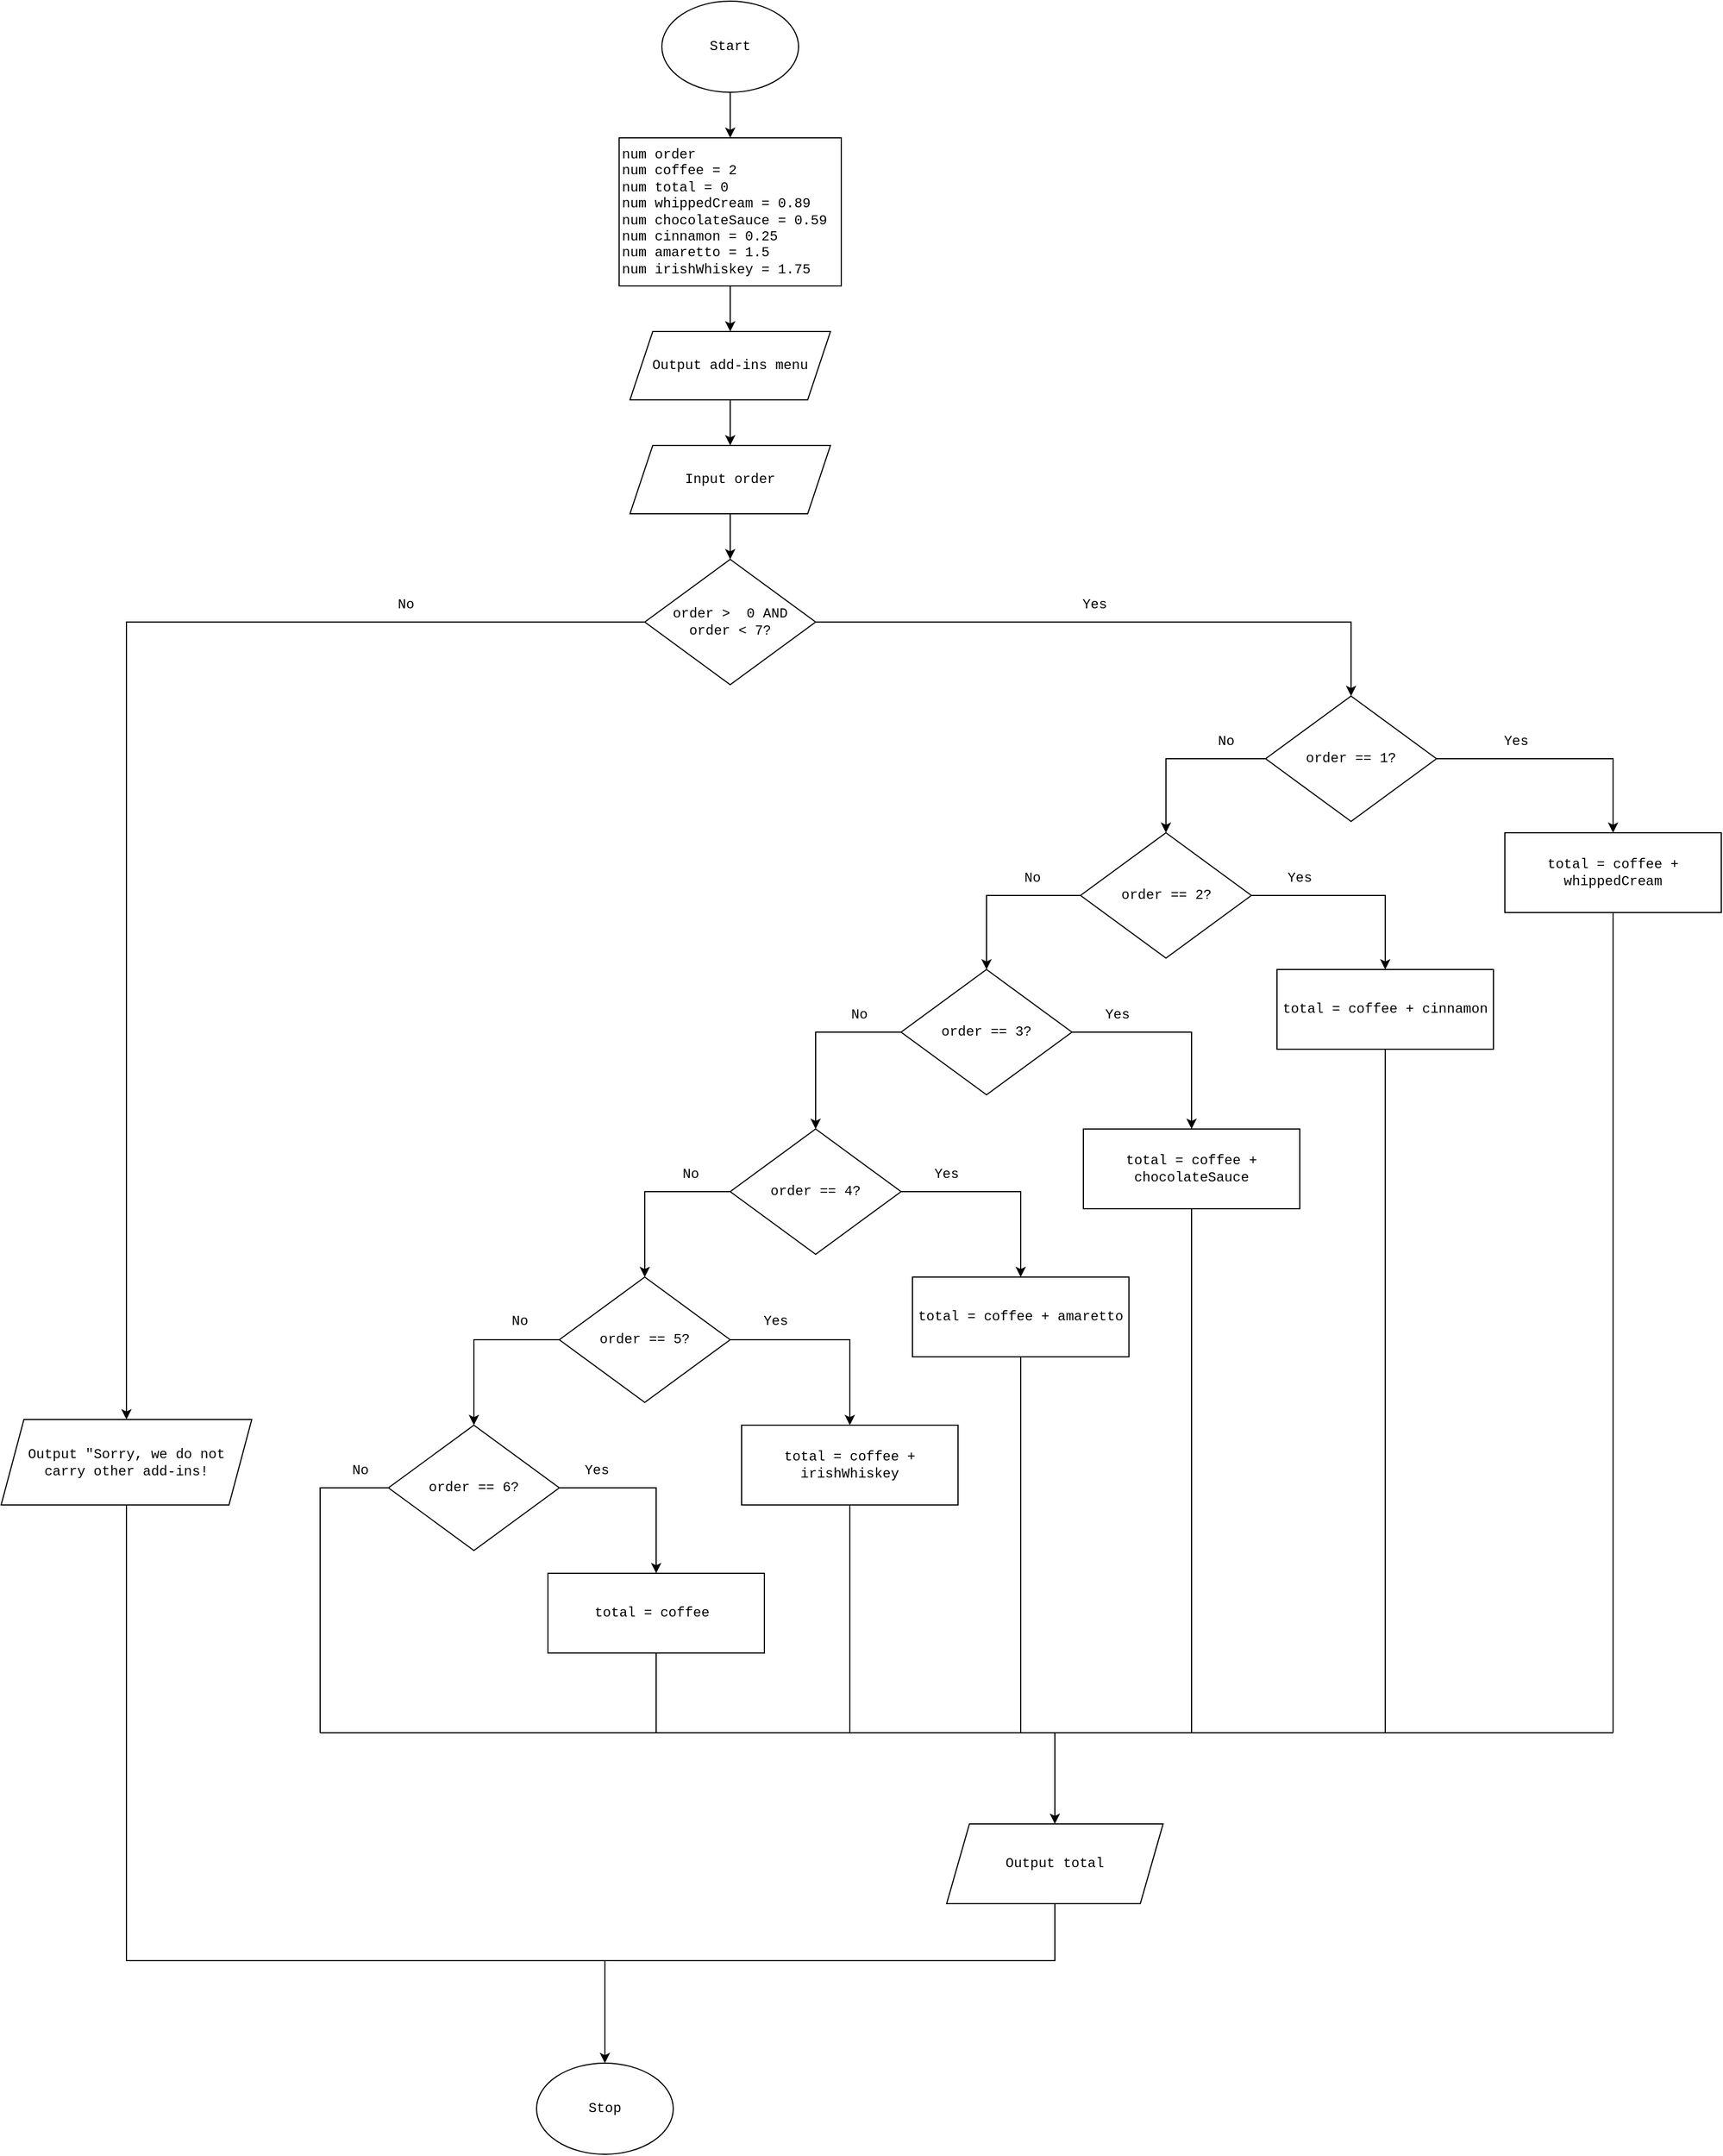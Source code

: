 <mxfile version="14.1.1" type="device"><diagram id="oVpjSJJdq0VwV8KnyjdG" name="Page-1"><mxGraphModel dx="2048" dy="588" grid="1" gridSize="10" guides="1" tooltips="1" connect="1" arrows="1" fold="1" page="1" pageScale="1" pageWidth="827" pageHeight="1169" math="0" shadow="0"><root><mxCell id="0"/><mxCell id="1" parent="0"/><mxCell id="04kOMWCYp3HClg2IUmdf-3" value="" style="edgeStyle=orthogonalEdgeStyle;rounded=0;orthogonalLoop=1;jettySize=auto;html=1;fontFamily=Courier New;" edge="1" parent="1" source="04kOMWCYp3HClg2IUmdf-1" target="04kOMWCYp3HClg2IUmdf-2"><mxGeometry relative="1" as="geometry"/></mxCell><mxCell id="04kOMWCYp3HClg2IUmdf-1" value="&lt;font&gt;Start&lt;/font&gt;" style="ellipse;whiteSpace=wrap;html=1;fontFamily=Courier New;" vertex="1" parent="1"><mxGeometry x="360" width="120" height="80" as="geometry"/></mxCell><mxCell id="04kOMWCYp3HClg2IUmdf-5" value="" style="edgeStyle=orthogonalEdgeStyle;rounded=0;orthogonalLoop=1;jettySize=auto;html=1;fontFamily=Courier New;" edge="1" parent="1" source="04kOMWCYp3HClg2IUmdf-2"><mxGeometry relative="1" as="geometry"><mxPoint x="420" y="290" as="targetPoint"/></mxGeometry></mxCell><mxCell id="04kOMWCYp3HClg2IUmdf-2" value="&lt;font&gt;num order&lt;br&gt;num coffee = 2&lt;br&gt;num total = 0&lt;br&gt;num whippedCream = 0.89&lt;br&gt;num chocolateSauce = 0.59&lt;br&gt;num cinnamon = 0.25&lt;br&gt;num amaretto = 1.5&lt;br&gt;num irishWhiskey = 1.75&lt;/font&gt;" style="whiteSpace=wrap;html=1;fontFamily=Courier New;align=left;" vertex="1" parent="1"><mxGeometry x="322.5" y="120" width="195" height="130" as="geometry"/></mxCell><mxCell id="04kOMWCYp3HClg2IUmdf-8" value="" style="edgeStyle=orthogonalEdgeStyle;rounded=0;orthogonalLoop=1;jettySize=auto;html=1;fontFamily=Courier New;" edge="1" parent="1" source="04kOMWCYp3HClg2IUmdf-6" target="04kOMWCYp3HClg2IUmdf-7"><mxGeometry relative="1" as="geometry"/></mxCell><mxCell id="04kOMWCYp3HClg2IUmdf-6" value="Output add-ins menu" style="shape=parallelogram;perimeter=parallelogramPerimeter;whiteSpace=wrap;html=1;fixedSize=1;fontFamily=Courier New;" vertex="1" parent="1"><mxGeometry x="332" y="290" width="176" height="60" as="geometry"/></mxCell><mxCell id="04kOMWCYp3HClg2IUmdf-10" value="" style="edgeStyle=orthogonalEdgeStyle;rounded=0;orthogonalLoop=1;jettySize=auto;html=1;fontFamily=Courier New;" edge="1" parent="1" source="04kOMWCYp3HClg2IUmdf-7" target="04kOMWCYp3HClg2IUmdf-9"><mxGeometry relative="1" as="geometry"/></mxCell><mxCell id="04kOMWCYp3HClg2IUmdf-7" value="Input order" style="shape=parallelogram;perimeter=parallelogramPerimeter;whiteSpace=wrap;html=1;fixedSize=1;fontFamily=Courier New;" vertex="1" parent="1"><mxGeometry x="332" y="390" width="176" height="60" as="geometry"/></mxCell><mxCell id="04kOMWCYp3HClg2IUmdf-14" value="" style="edgeStyle=orthogonalEdgeStyle;rounded=0;orthogonalLoop=1;jettySize=auto;html=1;fontFamily=Courier New;" edge="1" parent="1" source="04kOMWCYp3HClg2IUmdf-9" target="04kOMWCYp3HClg2IUmdf-13"><mxGeometry relative="1" as="geometry"/></mxCell><mxCell id="04kOMWCYp3HClg2IUmdf-52" value="" style="edgeStyle=orthogonalEdgeStyle;rounded=0;orthogonalLoop=1;jettySize=auto;html=1;fontFamily=Courier New;" edge="1" parent="1" source="04kOMWCYp3HClg2IUmdf-9" target="04kOMWCYp3HClg2IUmdf-51"><mxGeometry relative="1" as="geometry"/></mxCell><mxCell id="04kOMWCYp3HClg2IUmdf-9" value="order &amp;gt;&amp;nbsp; 0 AND&lt;br&gt;order &amp;lt; 7?" style="rhombus;whiteSpace=wrap;html=1;fontFamily=Courier New;" vertex="1" parent="1"><mxGeometry x="345" y="490" width="150" height="110" as="geometry"/></mxCell><mxCell id="04kOMWCYp3HClg2IUmdf-16" value="" style="edgeStyle=orthogonalEdgeStyle;rounded=0;orthogonalLoop=1;jettySize=auto;html=1;fontFamily=Courier New;" edge="1" parent="1" source="04kOMWCYp3HClg2IUmdf-13" target="04kOMWCYp3HClg2IUmdf-15"><mxGeometry relative="1" as="geometry"/></mxCell><mxCell id="04kOMWCYp3HClg2IUmdf-29" value="" style="edgeStyle=orthogonalEdgeStyle;rounded=0;orthogonalLoop=1;jettySize=auto;html=1;fontFamily=Courier New;" edge="1" parent="1" source="04kOMWCYp3HClg2IUmdf-13" target="04kOMWCYp3HClg2IUmdf-28"><mxGeometry relative="1" as="geometry"/></mxCell><mxCell id="04kOMWCYp3HClg2IUmdf-13" value="order == 1?" style="rhombus;whiteSpace=wrap;html=1;fontFamily=Courier New;" vertex="1" parent="1"><mxGeometry x="890" y="610" width="150" height="110" as="geometry"/></mxCell><mxCell id="04kOMWCYp3HClg2IUmdf-18" value="" style="edgeStyle=orthogonalEdgeStyle;rounded=0;orthogonalLoop=1;jettySize=auto;html=1;fontFamily=Courier New;" edge="1" parent="1" source="04kOMWCYp3HClg2IUmdf-15" target="04kOMWCYp3HClg2IUmdf-17"><mxGeometry relative="1" as="geometry"/></mxCell><mxCell id="04kOMWCYp3HClg2IUmdf-32" value="" style="edgeStyle=orthogonalEdgeStyle;rounded=0;orthogonalLoop=1;jettySize=auto;html=1;fontFamily=Courier New;" edge="1" parent="1" source="04kOMWCYp3HClg2IUmdf-15" target="04kOMWCYp3HClg2IUmdf-31"><mxGeometry relative="1" as="geometry"/></mxCell><mxCell id="04kOMWCYp3HClg2IUmdf-15" value="order == 2?" style="rhombus;whiteSpace=wrap;html=1;fontFamily=Courier New;" vertex="1" parent="1"><mxGeometry x="727.5" y="730" width="150" height="110" as="geometry"/></mxCell><mxCell id="04kOMWCYp3HClg2IUmdf-20" value="" style="edgeStyle=orthogonalEdgeStyle;rounded=0;orthogonalLoop=1;jettySize=auto;html=1;fontFamily=Courier New;" edge="1" parent="1" source="04kOMWCYp3HClg2IUmdf-17" target="04kOMWCYp3HClg2IUmdf-19"><mxGeometry relative="1" as="geometry"><Array as="points"><mxPoint x="495" y="905"/></Array></mxGeometry></mxCell><mxCell id="04kOMWCYp3HClg2IUmdf-35" value="" style="edgeStyle=orthogonalEdgeStyle;rounded=0;orthogonalLoop=1;jettySize=auto;html=1;fontFamily=Courier New;" edge="1" parent="1" source="04kOMWCYp3HClg2IUmdf-17" target="04kOMWCYp3HClg2IUmdf-33"><mxGeometry relative="1" as="geometry"/></mxCell><mxCell id="04kOMWCYp3HClg2IUmdf-17" value="order == 3?" style="rhombus;whiteSpace=wrap;html=1;fontFamily=Courier New;" vertex="1" parent="1"><mxGeometry x="570" y="850" width="150" height="110" as="geometry"/></mxCell><mxCell id="04kOMWCYp3HClg2IUmdf-26" value="" style="edgeStyle=orthogonalEdgeStyle;rounded=0;orthogonalLoop=1;jettySize=auto;html=1;fontFamily=Courier New;" edge="1" parent="1" source="04kOMWCYp3HClg2IUmdf-19" target="04kOMWCYp3HClg2IUmdf-23"><mxGeometry relative="1" as="geometry"><Array as="points"><mxPoint x="345" y="1045"/></Array></mxGeometry></mxCell><mxCell id="04kOMWCYp3HClg2IUmdf-37" value="" style="edgeStyle=orthogonalEdgeStyle;rounded=0;orthogonalLoop=1;jettySize=auto;html=1;fontFamily=Courier New;" edge="1" parent="1" source="04kOMWCYp3HClg2IUmdf-19" target="04kOMWCYp3HClg2IUmdf-36"><mxGeometry relative="1" as="geometry"/></mxCell><mxCell id="04kOMWCYp3HClg2IUmdf-19" value="order == 4?" style="rhombus;whiteSpace=wrap;html=1;fontFamily=Courier New;" vertex="1" parent="1"><mxGeometry x="420" y="990" width="150" height="110" as="geometry"/></mxCell><mxCell id="04kOMWCYp3HClg2IUmdf-39" value="" style="edgeStyle=orthogonalEdgeStyle;rounded=0;orthogonalLoop=1;jettySize=auto;html=1;fontFamily=Courier New;" edge="1" parent="1" source="04kOMWCYp3HClg2IUmdf-23" target="04kOMWCYp3HClg2IUmdf-38"><mxGeometry relative="1" as="geometry"/></mxCell><mxCell id="04kOMWCYp3HClg2IUmdf-41" value="" style="edgeStyle=orthogonalEdgeStyle;rounded=0;orthogonalLoop=1;jettySize=auto;html=1;fontFamily=Courier New;" edge="1" parent="1" source="04kOMWCYp3HClg2IUmdf-23" target="04kOMWCYp3HClg2IUmdf-40"><mxGeometry relative="1" as="geometry"><Array as="points"><mxPoint x="195" y="1175"/></Array></mxGeometry></mxCell><mxCell id="04kOMWCYp3HClg2IUmdf-23" value="order == 5?" style="rhombus;whiteSpace=wrap;html=1;fontFamily=Courier New;" vertex="1" parent="1"><mxGeometry x="270" y="1120" width="150" height="110" as="geometry"/></mxCell><mxCell id="04kOMWCYp3HClg2IUmdf-28" value="total = coffee + whippedCream" style="whiteSpace=wrap;html=1;fontFamily=Courier New;" vertex="1" parent="1"><mxGeometry x="1100" y="730" width="190" height="70" as="geometry"/></mxCell><mxCell id="04kOMWCYp3HClg2IUmdf-31" value="total = coffee + cinnamon" style="whiteSpace=wrap;html=1;fontFamily=Courier New;" vertex="1" parent="1"><mxGeometry x="900" y="850" width="190" height="70" as="geometry"/></mxCell><mxCell id="04kOMWCYp3HClg2IUmdf-33" value="total = coffee + chocolateSauce" style="whiteSpace=wrap;html=1;fontFamily=Courier New;" vertex="1" parent="1"><mxGeometry x="730" y="990" width="190" height="70" as="geometry"/></mxCell><mxCell id="04kOMWCYp3HClg2IUmdf-36" value="total = coffee + amaretto" style="whiteSpace=wrap;html=1;fontFamily=Courier New;" vertex="1" parent="1"><mxGeometry x="580" y="1120" width="190" height="70" as="geometry"/></mxCell><mxCell id="04kOMWCYp3HClg2IUmdf-38" value="total = coffee + irishWhiskey" style="whiteSpace=wrap;html=1;fontFamily=Courier New;" vertex="1" parent="1"><mxGeometry x="430" y="1250" width="190" height="70" as="geometry"/></mxCell><mxCell id="04kOMWCYp3HClg2IUmdf-62" value="" style="edgeStyle=orthogonalEdgeStyle;rounded=0;orthogonalLoop=1;jettySize=auto;html=1;fontFamily=Courier New;" edge="1" parent="1" source="04kOMWCYp3HClg2IUmdf-40" target="04kOMWCYp3HClg2IUmdf-61"><mxGeometry relative="1" as="geometry"><Array as="points"><mxPoint x="195" y="1305"/><mxPoint x="355" y="1305"/></Array></mxGeometry></mxCell><mxCell id="04kOMWCYp3HClg2IUmdf-40" value="order == 6?" style="rhombus;whiteSpace=wrap;html=1;fontFamily=Courier New;" vertex="1" parent="1"><mxGeometry x="120" y="1250" width="150" height="110" as="geometry"/></mxCell><mxCell id="04kOMWCYp3HClg2IUmdf-45" value="" style="endArrow=none;html=1;entryX=0.5;entryY=1;entryDx=0;entryDy=0;fontFamily=Courier New;" edge="1" parent="1" target="04kOMWCYp3HClg2IUmdf-38"><mxGeometry width="50" height="50" relative="1" as="geometry"><mxPoint x="525" y="1520" as="sourcePoint"/><mxPoint x="500" y="1380" as="targetPoint"/></mxGeometry></mxCell><mxCell id="04kOMWCYp3HClg2IUmdf-46" value="" style="endArrow=none;html=1;entryX=0.5;entryY=1;entryDx=0;entryDy=0;fontFamily=Courier New;" edge="1" parent="1" target="04kOMWCYp3HClg2IUmdf-36"><mxGeometry width="50" height="50" relative="1" as="geometry"><mxPoint x="675" y="1520" as="sourcePoint"/><mxPoint x="720" y="1270" as="targetPoint"/></mxGeometry></mxCell><mxCell id="04kOMWCYp3HClg2IUmdf-47" value="" style="endArrow=none;html=1;entryX=0.5;entryY=1;entryDx=0;entryDy=0;fontFamily=Courier New;" edge="1" parent="1" target="04kOMWCYp3HClg2IUmdf-33"><mxGeometry width="50" height="50" relative="1" as="geometry"><mxPoint x="825" y="1520" as="sourcePoint"/><mxPoint x="825" y="1080" as="targetPoint"/></mxGeometry></mxCell><mxCell id="04kOMWCYp3HClg2IUmdf-48" value="" style="endArrow=none;html=1;entryX=0.5;entryY=1;entryDx=0;entryDy=0;fontFamily=Courier New;" edge="1" parent="1" target="04kOMWCYp3HClg2IUmdf-31"><mxGeometry width="50" height="50" relative="1" as="geometry"><mxPoint x="995" y="1520" as="sourcePoint"/><mxPoint x="1200" y="990" as="targetPoint"/></mxGeometry></mxCell><mxCell id="04kOMWCYp3HClg2IUmdf-49" value="" style="endArrow=none;html=1;entryX=0.5;entryY=1;entryDx=0;entryDy=0;fontFamily=Courier New;" edge="1" parent="1" target="04kOMWCYp3HClg2IUmdf-28"><mxGeometry width="50" height="50" relative="1" as="geometry"><mxPoint x="1195" y="1520" as="sourcePoint"/><mxPoint x="1330" y="980" as="targetPoint"/></mxGeometry></mxCell><mxCell id="04kOMWCYp3HClg2IUmdf-50" value="" style="endArrow=none;html=1;rounded=0;sketch=0;fontFamily=Courier New;" edge="1" parent="1"><mxGeometry width="50" height="50" relative="1" as="geometry"><mxPoint x="1195" y="1520" as="sourcePoint"/><mxPoint x="60" y="1520" as="targetPoint"/></mxGeometry></mxCell><mxCell id="04kOMWCYp3HClg2IUmdf-51" value="Output &quot;Sorry, we do not &lt;br&gt;carry other add-ins!" style="shape=parallelogram;perimeter=parallelogramPerimeter;whiteSpace=wrap;html=1;fixedSize=1;fontFamily=Courier New;" vertex="1" parent="1"><mxGeometry x="-220" y="1245" width="220" height="75" as="geometry"/></mxCell><mxCell id="04kOMWCYp3HClg2IUmdf-54" value="" style="endArrow=classic;html=1;fontFamily=Courier New;" edge="1" parent="1"><mxGeometry width="50" height="50" relative="1" as="geometry"><mxPoint x="705" y="1520" as="sourcePoint"/><mxPoint x="705" y="1600" as="targetPoint"/></mxGeometry></mxCell><mxCell id="04kOMWCYp3HClg2IUmdf-55" value="Output total" style="shape=parallelogram;perimeter=parallelogramPerimeter;whiteSpace=wrap;html=1;fixedSize=1;fontFamily=Courier New;" vertex="1" parent="1"><mxGeometry x="610" y="1600" width="190" height="70" as="geometry"/></mxCell><mxCell id="04kOMWCYp3HClg2IUmdf-56" value="" style="endArrow=none;html=1;entryX=0.5;entryY=1;entryDx=0;entryDy=0;exitX=0.5;exitY=1;exitDx=0;exitDy=0;rounded=0;fontFamily=Courier New;" edge="1" parent="1" source="04kOMWCYp3HClg2IUmdf-55" target="04kOMWCYp3HClg2IUmdf-51"><mxGeometry width="50" height="50" relative="1" as="geometry"><mxPoint x="-570" y="1520" as="sourcePoint"/><mxPoint x="-520" y="1470" as="targetPoint"/><Array as="points"><mxPoint x="705" y="1720"/><mxPoint x="345" y="1720"/><mxPoint x="-110" y="1720"/></Array></mxGeometry></mxCell><mxCell id="04kOMWCYp3HClg2IUmdf-61" value="total = coffee&amp;nbsp;" style="whiteSpace=wrap;html=1;fontFamily=Courier New;" vertex="1" parent="1"><mxGeometry x="260" y="1380" width="190" height="70" as="geometry"/></mxCell><mxCell id="04kOMWCYp3HClg2IUmdf-63" value="" style="endArrow=none;html=1;entryX=0.5;entryY=1;entryDx=0;entryDy=0;fontFamily=Courier New;" edge="1" parent="1" target="04kOMWCYp3HClg2IUmdf-61"><mxGeometry width="50" height="50" relative="1" as="geometry"><mxPoint x="355" y="1520" as="sourcePoint"/><mxPoint x="200" y="1600" as="targetPoint"/></mxGeometry></mxCell><mxCell id="04kOMWCYp3HClg2IUmdf-65" value="" style="endArrow=classic;html=1;fontFamily=Courier New;" edge="1" parent="1"><mxGeometry width="50" height="50" relative="1" as="geometry"><mxPoint x="310" y="1720" as="sourcePoint"/><mxPoint x="310" y="1810" as="targetPoint"/></mxGeometry></mxCell><mxCell id="04kOMWCYp3HClg2IUmdf-66" value="Stop" style="ellipse;whiteSpace=wrap;html=1;fontFamily=Courier New;" vertex="1" parent="1"><mxGeometry x="250" y="1810" width="120" height="80" as="geometry"/></mxCell><mxCell id="04kOMWCYp3HClg2IUmdf-67" value="Yes" style="text;html=1;strokeColor=none;fillColor=none;align=center;verticalAlign=middle;whiteSpace=wrap;rounded=0;fontFamily=Courier New;" vertex="1" parent="1"><mxGeometry x="720" y="520" width="40" height="20" as="geometry"/></mxCell><mxCell id="04kOMWCYp3HClg2IUmdf-68" value="Yes" style="text;html=1;strokeColor=none;fillColor=none;align=center;verticalAlign=middle;whiteSpace=wrap;rounded=0;fontFamily=Courier New;" vertex="1" parent="1"><mxGeometry x="740" y="880" width="40" height="20" as="geometry"/></mxCell><mxCell id="04kOMWCYp3HClg2IUmdf-69" value="Yes" style="text;html=1;strokeColor=none;fillColor=none;align=center;verticalAlign=middle;whiteSpace=wrap;rounded=0;fontFamily=Courier New;" vertex="1" parent="1"><mxGeometry x="900" y="760" width="40" height="20" as="geometry"/></mxCell><mxCell id="04kOMWCYp3HClg2IUmdf-70" value="Yes" style="text;html=1;strokeColor=none;fillColor=none;align=center;verticalAlign=middle;whiteSpace=wrap;rounded=0;fontFamily=Courier New;" vertex="1" parent="1"><mxGeometry x="1090" y="640" width="40" height="20" as="geometry"/></mxCell><mxCell id="04kOMWCYp3HClg2IUmdf-72" value="Yes" style="text;html=1;strokeColor=none;fillColor=none;align=center;verticalAlign=middle;whiteSpace=wrap;rounded=0;fontFamily=Courier New;" vertex="1" parent="1"><mxGeometry x="590" y="1020" width="40" height="20" as="geometry"/></mxCell><mxCell id="04kOMWCYp3HClg2IUmdf-73" value="Yes" style="text;html=1;strokeColor=none;fillColor=none;align=center;verticalAlign=middle;whiteSpace=wrap;rounded=0;fontFamily=Courier New;" vertex="1" parent="1"><mxGeometry x="440" y="1149" width="40" height="20" as="geometry"/></mxCell><mxCell id="04kOMWCYp3HClg2IUmdf-74" value="No" style="text;html=1;align=center;verticalAlign=middle;resizable=0;points=[];autosize=1;fontFamily=Courier New;" vertex="1" parent="1"><mxGeometry x="120" y="520" width="30" height="20" as="geometry"/></mxCell><mxCell id="04kOMWCYp3HClg2IUmdf-75" value="No" style="text;html=1;align=center;verticalAlign=middle;resizable=0;points=[];autosize=1;fontFamily=Courier New;" vertex="1" parent="1"><mxGeometry x="840" y="640" width="30" height="20" as="geometry"/></mxCell><mxCell id="04kOMWCYp3HClg2IUmdf-76" value="No" style="text;html=1;align=center;verticalAlign=middle;resizable=0;points=[];autosize=1;fontFamily=Courier New;" vertex="1" parent="1"><mxGeometry x="670" y="760" width="30" height="20" as="geometry"/></mxCell><mxCell id="04kOMWCYp3HClg2IUmdf-77" value="No" style="text;html=1;align=center;verticalAlign=middle;resizable=0;points=[];autosize=1;fontFamily=Courier New;" vertex="1" parent="1"><mxGeometry x="517.5" y="880" width="30" height="20" as="geometry"/></mxCell><mxCell id="04kOMWCYp3HClg2IUmdf-78" value="No" style="text;html=1;align=center;verticalAlign=middle;resizable=0;points=[];autosize=1;fontFamily=Courier New;" vertex="1" parent="1"><mxGeometry x="370" y="1020" width="30" height="20" as="geometry"/></mxCell><mxCell id="04kOMWCYp3HClg2IUmdf-79" value="No" style="text;html=1;align=center;verticalAlign=middle;resizable=0;points=[];autosize=1;fontFamily=Courier New;" vertex="1" parent="1"><mxGeometry x="220" y="1149" width="30" height="20" as="geometry"/></mxCell><mxCell id="04kOMWCYp3HClg2IUmdf-81" value="" style="endArrow=none;html=1;fontFamily=Courier New;entryX=0;entryY=0.5;entryDx=0;entryDy=0;rounded=0;" edge="1" parent="1" target="04kOMWCYp3HClg2IUmdf-40"><mxGeometry width="50" height="50" relative="1" as="geometry"><mxPoint x="60" y="1520" as="sourcePoint"/><mxPoint x="120" y="1450" as="targetPoint"/><Array as="points"><mxPoint x="60" y="1305"/></Array></mxGeometry></mxCell><mxCell id="04kOMWCYp3HClg2IUmdf-82" value="No" style="text;html=1;align=center;verticalAlign=middle;resizable=0;points=[];autosize=1;fontFamily=Courier New;" vertex="1" parent="1"><mxGeometry x="80" y="1280" width="30" height="20" as="geometry"/></mxCell><mxCell id="04kOMWCYp3HClg2IUmdf-83" value="Yes" style="text;html=1;strokeColor=none;fillColor=none;align=center;verticalAlign=middle;whiteSpace=wrap;rounded=0;fontFamily=Courier New;" vertex="1" parent="1"><mxGeometry x="282.5" y="1280" width="40" height="20" as="geometry"/></mxCell></root></mxGraphModel></diagram></mxfile>